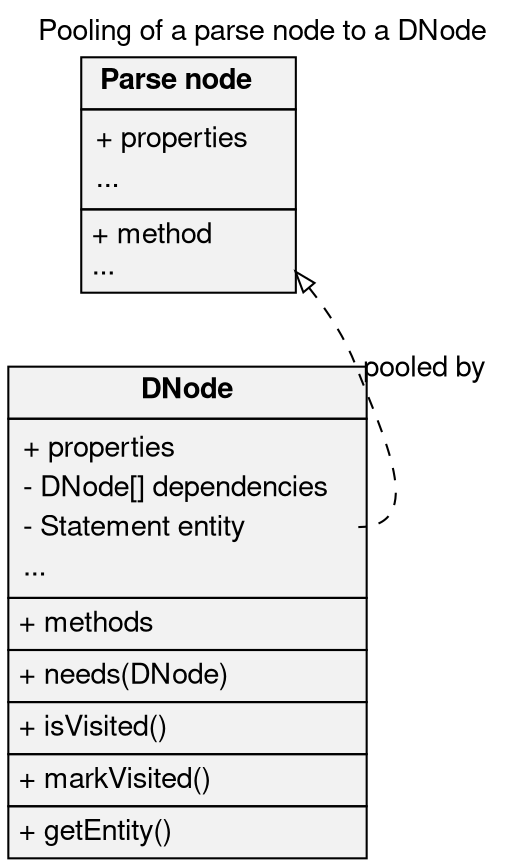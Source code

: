 digraph Pooling {
	graph [
		label="Pooling of a parse node to a DNode"
		labelloc="t"
		fontname="Helvetica,Arial,sans-serif"
	]
	node [
		fontname="Helvetica,Arial,sans-serif"
		shape=record
		style=filled
		fillcolor=gray95
	]
	edge [fontname="Helvetica,Arial,sans-serif"]
	edge [arrowhead=vee style=dashed]

	edge [dir=back arrowtail=empty style=""]

	edge [dir=back arrowtail=empty style=dashed]
	DNode_1
	DNode_1 [
		shape=plain
		label=<<table border="0" cellborder="1" cellspacing="0" cellpadding="4">
			<tr> <td> <b>DNode</b> </td> </tr>
			<tr> <td>
				<table border="0" cellborder="0" cellspacing="0" >
					<tr> <td align="left" >+ properties</td> </tr>
					<tr> <td port="dependenciesArray" align="left" >- DNode[] dependencies   </td> </tr>
					<tr> <td port="containedEntity" align="left" >- Statement entity</td> </tr>

					<tr> <td align="left">...</td> </tr>
				</table>
			</td> </tr>
			<tr> <td align="left">+ methods</td>  </tr>
			<tr> <td align="left">+ needs(DNode)</td> </tr>
			<tr> <td align="left">+ isVisited()</td> </tr>
			<tr> <td align="left">+ markVisited()</td> </tr>
			<tr> <td align="left">+ getEntity()</td> </tr>
		</table>>
	]

	edge [dir=back]
	SubDNode_1 -> DNode_1:containedEntity [xlabel="pooled by    "]


	SubDNode_1 [
		shape=plain
		label=<<table border="0" cellborder="1" cellspacing="0" cellpadding="4">
			<tr> <td> <b>Parse node   </b> </td> </tr>
			<tr> <td>
				<table border="0" cellborder="0" cellspacing="0" >
					<tr> <td align="left">+ properties </td> </tr>
					<tr> <td align="left">...</td> </tr>
				</table>
				</td> </tr>
			<tr> <td align="left">
				+ method<br/>
				...<br align="left"/>
			</td> </tr>
		</table>>
	]
}
